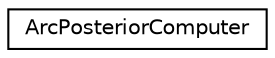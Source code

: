 digraph "Graphical Class Hierarchy"
{
  edge [fontname="Helvetica",fontsize="10",labelfontname="Helvetica",labelfontsize="10"];
  node [fontname="Helvetica",fontsize="10",shape=record];
  rankdir="LR";
  Node0 [label="ArcPosteriorComputer",height=0.2,width=0.4,color="black", fillcolor="white", style="filled",URL="$classkaldi_1_1ArcPosteriorComputer.html"];
}

